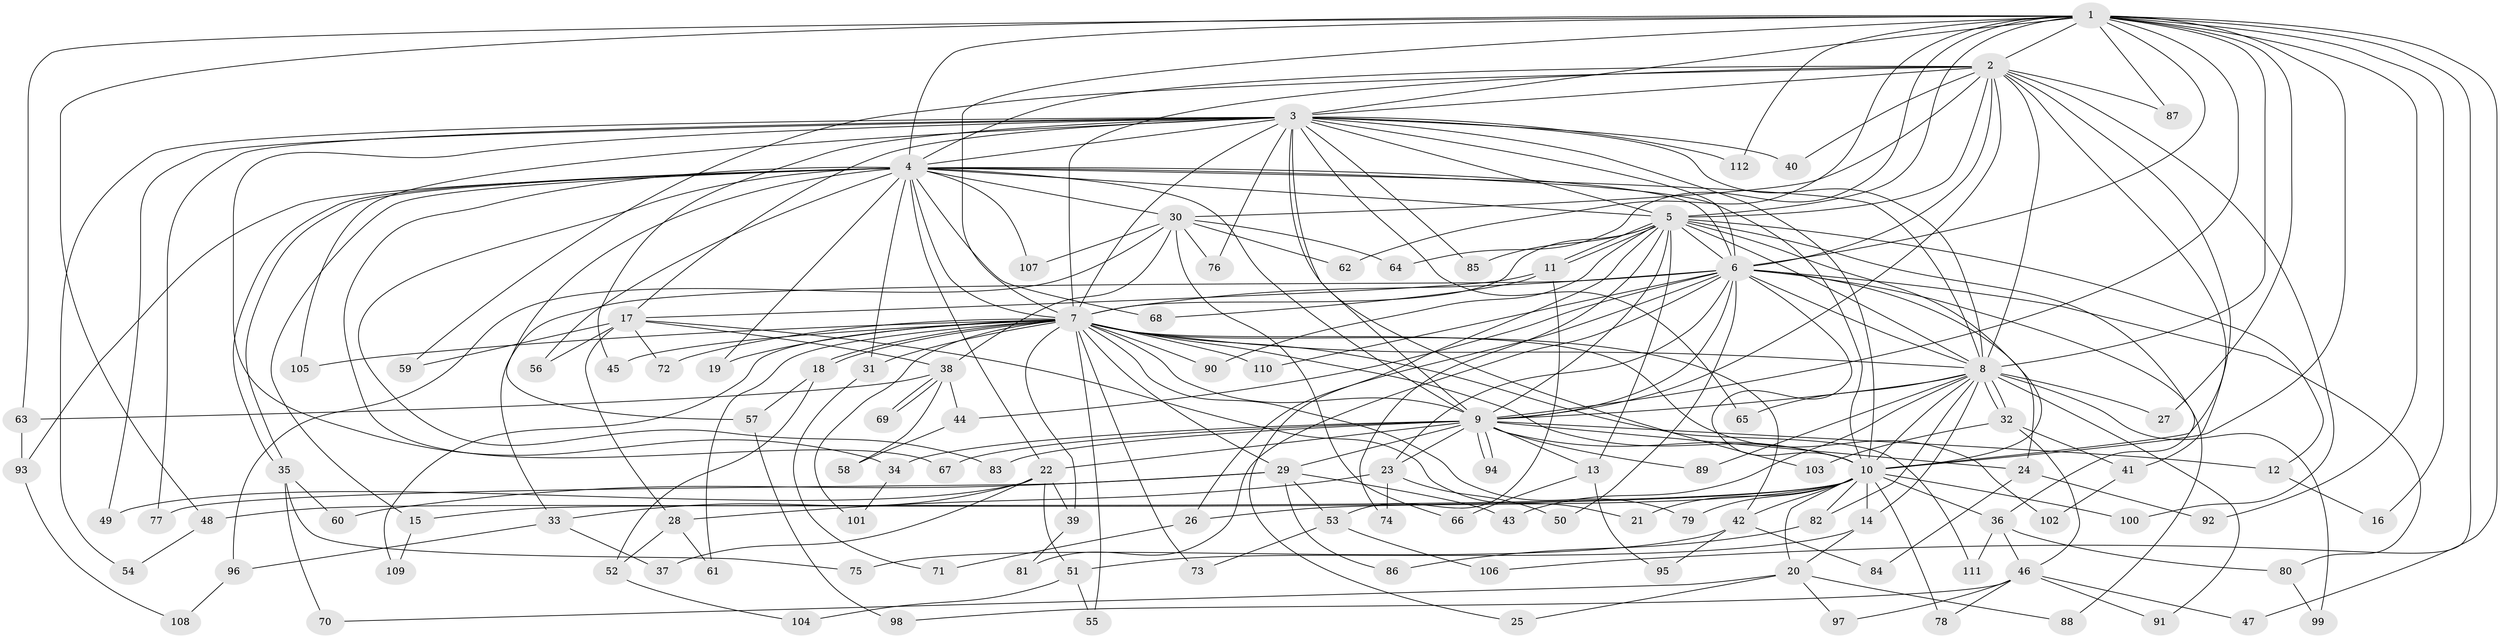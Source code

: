 // coarse degree distribution, {19: 0.011627906976744186, 14: 0.011627906976744186, 21: 0.046511627906976744, 17: 0.011627906976744186, 18: 0.023255813953488372, 27: 0.011627906976744186, 7: 0.023255813953488372, 3: 0.12790697674418605, 4: 0.06976744186046512, 2: 0.5465116279069767, 8: 0.011627906976744186, 5: 0.046511627906976744, 6: 0.023255813953488372, 12: 0.011627906976744186, 9: 0.011627906976744186, 1: 0.011627906976744186}
// Generated by graph-tools (version 1.1) at 2025/51/02/27/25 19:51:46]
// undirected, 112 vertices, 249 edges
graph export_dot {
graph [start="1"]
  node [color=gray90,style=filled];
  1;
  2;
  3;
  4;
  5;
  6;
  7;
  8;
  9;
  10;
  11;
  12;
  13;
  14;
  15;
  16;
  17;
  18;
  19;
  20;
  21;
  22;
  23;
  24;
  25;
  26;
  27;
  28;
  29;
  30;
  31;
  32;
  33;
  34;
  35;
  36;
  37;
  38;
  39;
  40;
  41;
  42;
  43;
  44;
  45;
  46;
  47;
  48;
  49;
  50;
  51;
  52;
  53;
  54;
  55;
  56;
  57;
  58;
  59;
  60;
  61;
  62;
  63;
  64;
  65;
  66;
  67;
  68;
  69;
  70;
  71;
  72;
  73;
  74;
  75;
  76;
  77;
  78;
  79;
  80;
  81;
  82;
  83;
  84;
  85;
  86;
  87;
  88;
  89;
  90;
  91;
  92;
  93;
  94;
  95;
  96;
  97;
  98;
  99;
  100;
  101;
  102;
  103;
  104;
  105;
  106;
  107;
  108;
  109;
  110;
  111;
  112;
  1 -- 2;
  1 -- 3;
  1 -- 4;
  1 -- 5;
  1 -- 6;
  1 -- 7;
  1 -- 8;
  1 -- 9;
  1 -- 10;
  1 -- 16;
  1 -- 27;
  1 -- 47;
  1 -- 48;
  1 -- 62;
  1 -- 63;
  1 -- 64;
  1 -- 87;
  1 -- 92;
  1 -- 106;
  1 -- 112;
  2 -- 3;
  2 -- 4;
  2 -- 5;
  2 -- 6;
  2 -- 7;
  2 -- 8;
  2 -- 9;
  2 -- 10;
  2 -- 30;
  2 -- 40;
  2 -- 41;
  2 -- 59;
  2 -- 87;
  2 -- 100;
  3 -- 4;
  3 -- 5;
  3 -- 6;
  3 -- 7;
  3 -- 8;
  3 -- 9;
  3 -- 10;
  3 -- 17;
  3 -- 34;
  3 -- 40;
  3 -- 45;
  3 -- 49;
  3 -- 54;
  3 -- 65;
  3 -- 76;
  3 -- 77;
  3 -- 85;
  3 -- 103;
  3 -- 105;
  3 -- 112;
  4 -- 5;
  4 -- 6;
  4 -- 7;
  4 -- 8;
  4 -- 9;
  4 -- 10;
  4 -- 15;
  4 -- 19;
  4 -- 22;
  4 -- 30;
  4 -- 31;
  4 -- 35;
  4 -- 35;
  4 -- 56;
  4 -- 57;
  4 -- 67;
  4 -- 68;
  4 -- 83;
  4 -- 93;
  4 -- 107;
  5 -- 6;
  5 -- 7;
  5 -- 8;
  5 -- 9;
  5 -- 10;
  5 -- 11;
  5 -- 11;
  5 -- 12;
  5 -- 13;
  5 -- 25;
  5 -- 36;
  5 -- 74;
  5 -- 85;
  5 -- 90;
  6 -- 7;
  6 -- 8;
  6 -- 9;
  6 -- 10;
  6 -- 23;
  6 -- 24;
  6 -- 26;
  6 -- 33;
  6 -- 44;
  6 -- 50;
  6 -- 80;
  6 -- 81;
  6 -- 88;
  6 -- 110;
  7 -- 8;
  7 -- 9;
  7 -- 10;
  7 -- 18;
  7 -- 18;
  7 -- 19;
  7 -- 29;
  7 -- 31;
  7 -- 39;
  7 -- 42;
  7 -- 45;
  7 -- 55;
  7 -- 61;
  7 -- 72;
  7 -- 73;
  7 -- 79;
  7 -- 90;
  7 -- 101;
  7 -- 102;
  7 -- 105;
  7 -- 109;
  7 -- 110;
  7 -- 111;
  8 -- 9;
  8 -- 10;
  8 -- 14;
  8 -- 27;
  8 -- 32;
  8 -- 32;
  8 -- 43;
  8 -- 65;
  8 -- 82;
  8 -- 89;
  8 -- 91;
  8 -- 99;
  9 -- 10;
  9 -- 12;
  9 -- 13;
  9 -- 22;
  9 -- 23;
  9 -- 24;
  9 -- 29;
  9 -- 34;
  9 -- 67;
  9 -- 83;
  9 -- 89;
  9 -- 94;
  9 -- 94;
  10 -- 14;
  10 -- 15;
  10 -- 20;
  10 -- 21;
  10 -- 26;
  10 -- 36;
  10 -- 42;
  10 -- 48;
  10 -- 78;
  10 -- 79;
  10 -- 82;
  10 -- 100;
  11 -- 17;
  11 -- 53;
  11 -- 68;
  12 -- 16;
  13 -- 66;
  13 -- 95;
  14 -- 20;
  14 -- 51;
  15 -- 109;
  17 -- 21;
  17 -- 28;
  17 -- 38;
  17 -- 56;
  17 -- 59;
  17 -- 72;
  18 -- 52;
  18 -- 57;
  20 -- 25;
  20 -- 70;
  20 -- 88;
  20 -- 97;
  22 -- 33;
  22 -- 37;
  22 -- 39;
  22 -- 49;
  22 -- 51;
  23 -- 28;
  23 -- 50;
  23 -- 74;
  24 -- 84;
  24 -- 92;
  26 -- 71;
  28 -- 52;
  28 -- 61;
  29 -- 43;
  29 -- 53;
  29 -- 60;
  29 -- 77;
  29 -- 86;
  30 -- 38;
  30 -- 62;
  30 -- 64;
  30 -- 66;
  30 -- 76;
  30 -- 96;
  30 -- 107;
  31 -- 71;
  32 -- 41;
  32 -- 46;
  32 -- 103;
  33 -- 37;
  33 -- 96;
  34 -- 101;
  35 -- 60;
  35 -- 70;
  35 -- 75;
  36 -- 46;
  36 -- 80;
  36 -- 111;
  38 -- 44;
  38 -- 58;
  38 -- 63;
  38 -- 69;
  38 -- 69;
  39 -- 81;
  41 -- 102;
  42 -- 75;
  42 -- 84;
  42 -- 95;
  44 -- 58;
  46 -- 47;
  46 -- 78;
  46 -- 91;
  46 -- 97;
  46 -- 98;
  48 -- 54;
  51 -- 55;
  51 -- 104;
  52 -- 104;
  53 -- 73;
  53 -- 106;
  57 -- 98;
  63 -- 93;
  80 -- 99;
  82 -- 86;
  93 -- 108;
  96 -- 108;
}
